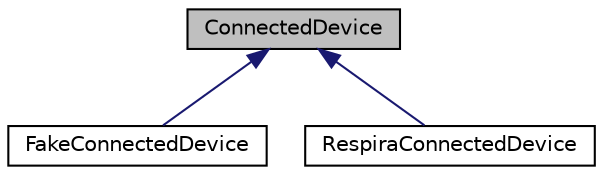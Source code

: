 digraph "ConnectedDevice"
{
 // LATEX_PDF_SIZE
  edge [fontname="Helvetica",fontsize="10",labelfontname="Helvetica",labelfontsize="10"];
  node [fontname="Helvetica",fontsize="10",shape=record];
  Node1 [label="ConnectedDevice",height=0.2,width=0.4,color="black", fillcolor="grey75", style="filled", fontcolor="black",tooltip=" "];
  Node1 -> Node2 [dir="back",color="midnightblue",fontsize="10",style="solid",fontname="Helvetica"];
  Node2 [label="FakeConnectedDevice",height=0.2,width=0.4,color="black", fillcolor="white", style="filled",URL="$classFakeConnectedDevice.html",tooltip=" "];
  Node1 -> Node3 [dir="back",color="midnightblue",fontsize="10",style="solid",fontname="Helvetica"];
  Node3 [label="RespiraConnectedDevice",height=0.2,width=0.4,color="black", fillcolor="white", style="filled",URL="$classRespiraConnectedDevice.html",tooltip=" "];
}
